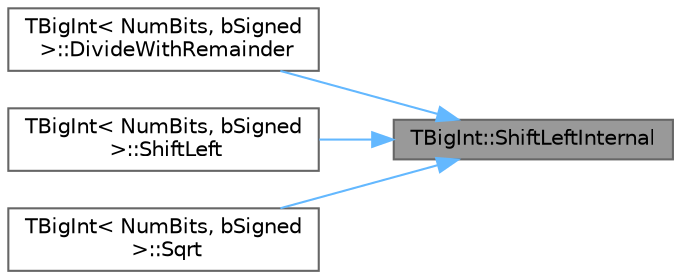 digraph "TBigInt::ShiftLeftInternal"
{
 // INTERACTIVE_SVG=YES
 // LATEX_PDF_SIZE
  bgcolor="transparent";
  edge [fontname=Helvetica,fontsize=10,labelfontname=Helvetica,labelfontsize=10];
  node [fontname=Helvetica,fontsize=10,shape=box,height=0.2,width=0.4];
  rankdir="RL";
  Node1 [id="Node000001",label="TBigInt::ShiftLeftInternal",height=0.2,width=0.4,color="gray40", fillcolor="grey60", style="filled", fontcolor="black",tooltip="Shift left by the specified amount of bits."];
  Node1 -> Node2 [id="edge1_Node000001_Node000002",dir="back",color="steelblue1",style="solid",tooltip=" "];
  Node2 [id="Node000002",label="TBigInt\< NumBits, bSigned\l \>::DivideWithRemainder",height=0.2,width=0.4,color="grey40", fillcolor="white", style="filled",URL="$d1/db0/classTBigInt.html#ad861f249f3a8f3853d0a6b80f374ec77",tooltip=" "];
  Node1 -> Node3 [id="edge2_Node000001_Node000003",dir="back",color="steelblue1",style="solid",tooltip=" "];
  Node3 [id="Node000003",label="TBigInt\< NumBits, bSigned\l \>::ShiftLeft",height=0.2,width=0.4,color="grey40", fillcolor="white", style="filled",URL="$d1/db0/classTBigInt.html#acb74634d9a633ec3e437d2b8929a7dd6",tooltip=" "];
  Node1 -> Node4 [id="edge3_Node000001_Node000004",dir="back",color="steelblue1",style="solid",tooltip=" "];
  Node4 [id="Node000004",label="TBigInt\< NumBits, bSigned\l \>::Sqrt",height=0.2,width=0.4,color="grey40", fillcolor="white", style="filled",URL="$d1/db0/classTBigInt.html#af3b59399cb4372c678448bb6b5d2173d",tooltip=" "];
}
